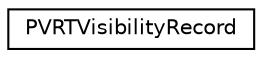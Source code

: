 digraph "Graphical Class Hierarchy"
{
  edge [fontname="Helvetica",fontsize="10",labelfontname="Helvetica",labelfontsize="10"];
  node [fontname="Helvetica",fontsize="10",shape=record];
  rankdir="LR";
  Node1 [label="PVRTVisibilityRecord",height=0.2,width=0.4,color="black", fillcolor="white", style="filled",URL="$struct_p_v_r_t_visibility_record.html"];
}
